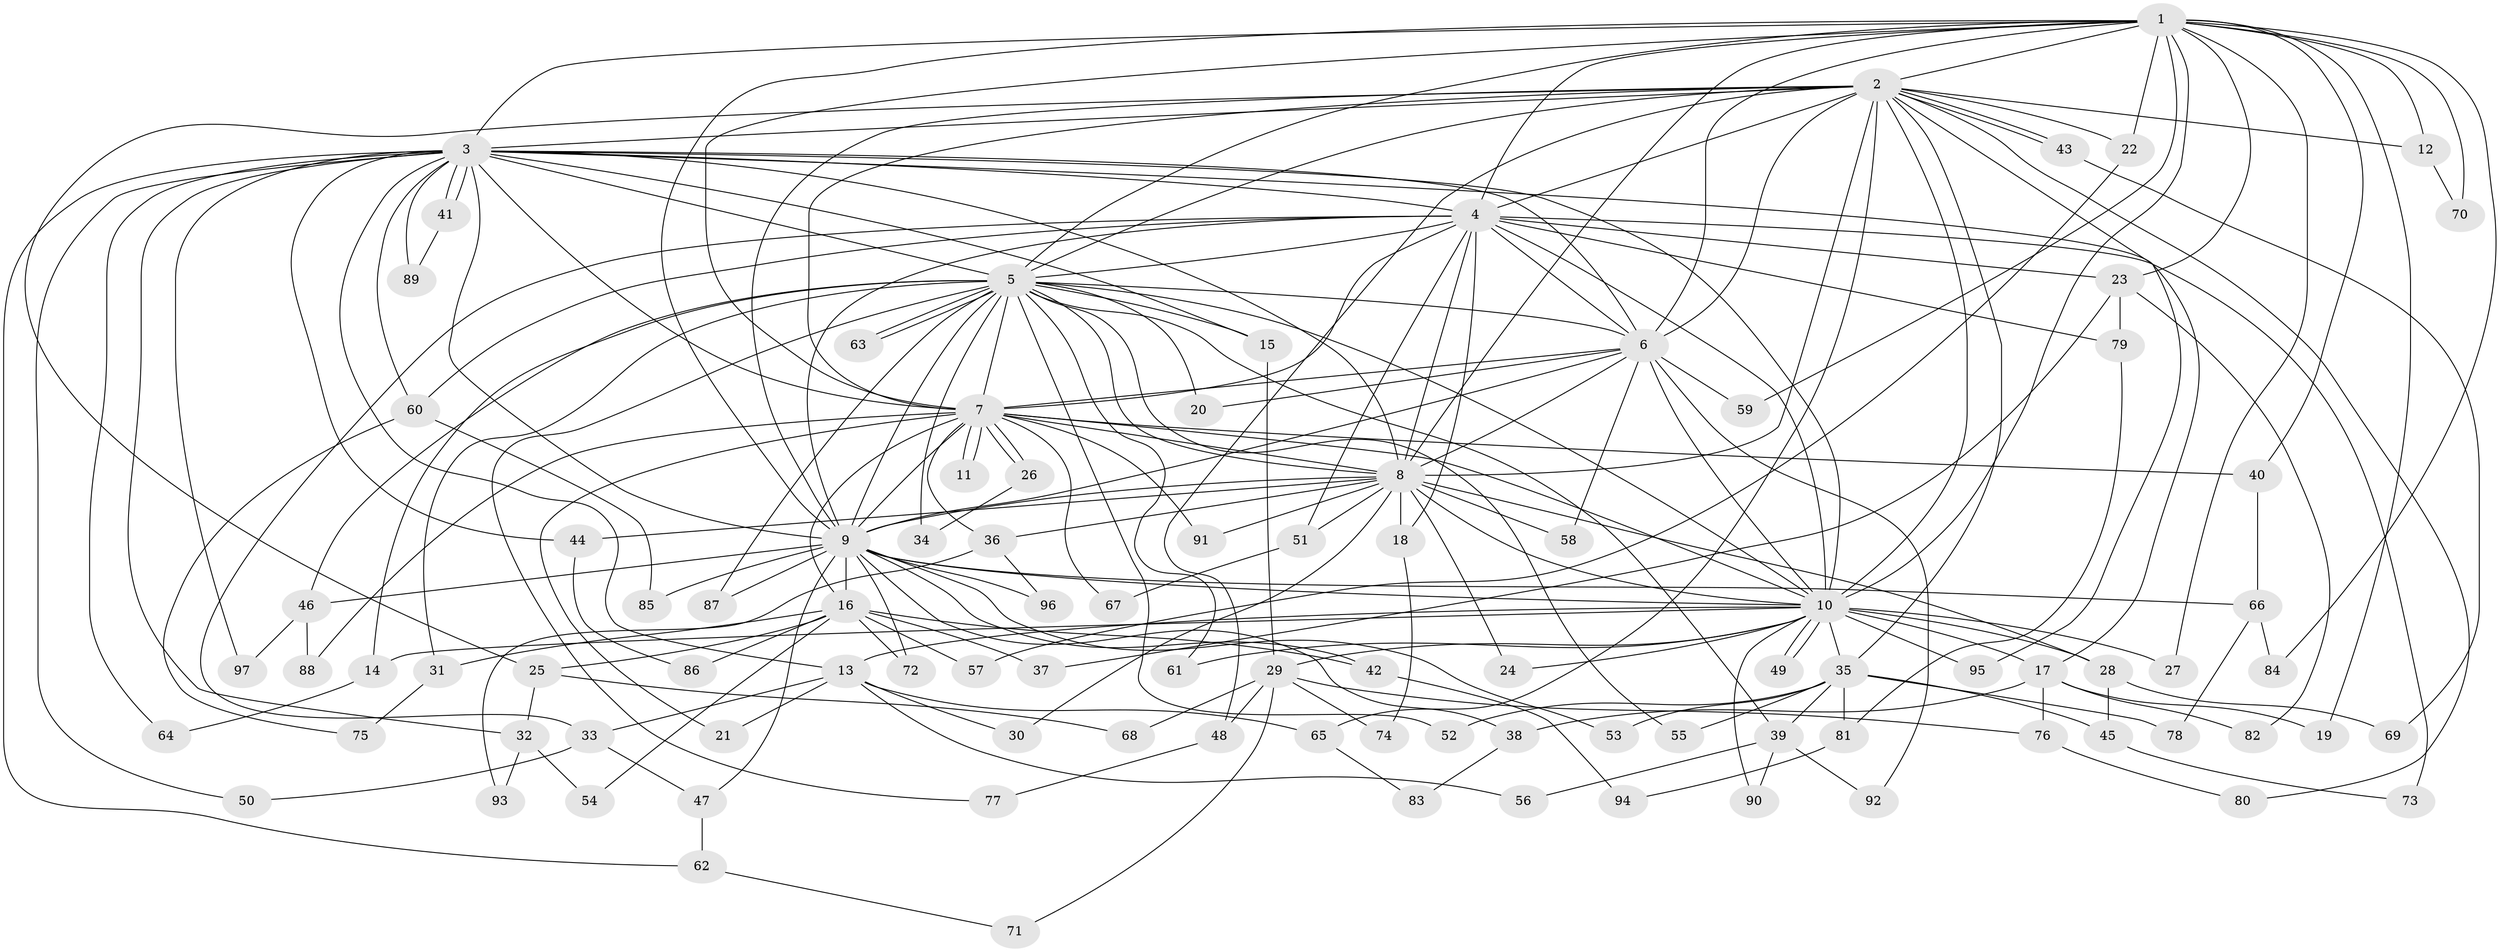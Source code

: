 // Generated by graph-tools (version 1.1) at 2025/34/03/09/25 02:34:38]
// undirected, 97 vertices, 219 edges
graph export_dot {
graph [start="1"]
  node [color=gray90,style=filled];
  1;
  2;
  3;
  4;
  5;
  6;
  7;
  8;
  9;
  10;
  11;
  12;
  13;
  14;
  15;
  16;
  17;
  18;
  19;
  20;
  21;
  22;
  23;
  24;
  25;
  26;
  27;
  28;
  29;
  30;
  31;
  32;
  33;
  34;
  35;
  36;
  37;
  38;
  39;
  40;
  41;
  42;
  43;
  44;
  45;
  46;
  47;
  48;
  49;
  50;
  51;
  52;
  53;
  54;
  55;
  56;
  57;
  58;
  59;
  60;
  61;
  62;
  63;
  64;
  65;
  66;
  67;
  68;
  69;
  70;
  71;
  72;
  73;
  74;
  75;
  76;
  77;
  78;
  79;
  80;
  81;
  82;
  83;
  84;
  85;
  86;
  87;
  88;
  89;
  90;
  91;
  92;
  93;
  94;
  95;
  96;
  97;
  1 -- 2;
  1 -- 3;
  1 -- 4;
  1 -- 5;
  1 -- 6;
  1 -- 7;
  1 -- 8;
  1 -- 9;
  1 -- 10;
  1 -- 12;
  1 -- 19;
  1 -- 22;
  1 -- 23;
  1 -- 27;
  1 -- 40;
  1 -- 59;
  1 -- 70;
  1 -- 84;
  2 -- 3;
  2 -- 4;
  2 -- 5;
  2 -- 6;
  2 -- 7;
  2 -- 8;
  2 -- 9;
  2 -- 10;
  2 -- 12;
  2 -- 22;
  2 -- 25;
  2 -- 35;
  2 -- 43;
  2 -- 43;
  2 -- 48;
  2 -- 65;
  2 -- 80;
  2 -- 95;
  3 -- 4;
  3 -- 5;
  3 -- 6;
  3 -- 7;
  3 -- 8;
  3 -- 9;
  3 -- 10;
  3 -- 13;
  3 -- 15;
  3 -- 17;
  3 -- 32;
  3 -- 41;
  3 -- 41;
  3 -- 44;
  3 -- 50;
  3 -- 60;
  3 -- 62;
  3 -- 64;
  3 -- 89;
  3 -- 97;
  4 -- 5;
  4 -- 6;
  4 -- 7;
  4 -- 8;
  4 -- 9;
  4 -- 10;
  4 -- 18;
  4 -- 23;
  4 -- 33;
  4 -- 51;
  4 -- 60;
  4 -- 73;
  4 -- 79;
  5 -- 6;
  5 -- 7;
  5 -- 8;
  5 -- 9;
  5 -- 10;
  5 -- 14;
  5 -- 15;
  5 -- 20;
  5 -- 31;
  5 -- 34;
  5 -- 39;
  5 -- 46;
  5 -- 52;
  5 -- 55;
  5 -- 61;
  5 -- 63;
  5 -- 63;
  5 -- 77;
  5 -- 87;
  6 -- 7;
  6 -- 8;
  6 -- 9;
  6 -- 10;
  6 -- 20;
  6 -- 58;
  6 -- 59;
  6 -- 92;
  7 -- 8;
  7 -- 9;
  7 -- 10;
  7 -- 11;
  7 -- 11;
  7 -- 16;
  7 -- 21;
  7 -- 26;
  7 -- 26;
  7 -- 36;
  7 -- 40;
  7 -- 67;
  7 -- 88;
  7 -- 91;
  8 -- 9;
  8 -- 10;
  8 -- 18;
  8 -- 24;
  8 -- 28;
  8 -- 30;
  8 -- 36;
  8 -- 44;
  8 -- 51;
  8 -- 58;
  8 -- 91;
  9 -- 10;
  9 -- 16;
  9 -- 38;
  9 -- 42;
  9 -- 46;
  9 -- 47;
  9 -- 53;
  9 -- 66;
  9 -- 72;
  9 -- 85;
  9 -- 87;
  9 -- 96;
  10 -- 13;
  10 -- 14;
  10 -- 17;
  10 -- 24;
  10 -- 27;
  10 -- 28;
  10 -- 29;
  10 -- 35;
  10 -- 49;
  10 -- 49;
  10 -- 61;
  10 -- 90;
  10 -- 95;
  12 -- 70;
  13 -- 21;
  13 -- 30;
  13 -- 33;
  13 -- 56;
  13 -- 65;
  14 -- 64;
  15 -- 29;
  16 -- 25;
  16 -- 31;
  16 -- 37;
  16 -- 42;
  16 -- 54;
  16 -- 57;
  16 -- 72;
  16 -- 86;
  17 -- 19;
  17 -- 38;
  17 -- 76;
  17 -- 82;
  18 -- 74;
  22 -- 57;
  23 -- 37;
  23 -- 79;
  23 -- 82;
  25 -- 32;
  25 -- 68;
  26 -- 34;
  28 -- 45;
  28 -- 69;
  29 -- 48;
  29 -- 68;
  29 -- 71;
  29 -- 74;
  29 -- 76;
  31 -- 75;
  32 -- 54;
  32 -- 93;
  33 -- 47;
  33 -- 50;
  35 -- 39;
  35 -- 45;
  35 -- 52;
  35 -- 53;
  35 -- 55;
  35 -- 78;
  35 -- 81;
  36 -- 93;
  36 -- 96;
  38 -- 83;
  39 -- 56;
  39 -- 90;
  39 -- 92;
  40 -- 66;
  41 -- 89;
  42 -- 94;
  43 -- 69;
  44 -- 86;
  45 -- 73;
  46 -- 88;
  46 -- 97;
  47 -- 62;
  48 -- 77;
  51 -- 67;
  60 -- 75;
  60 -- 85;
  62 -- 71;
  65 -- 83;
  66 -- 78;
  66 -- 84;
  76 -- 80;
  79 -- 81;
  81 -- 94;
}

